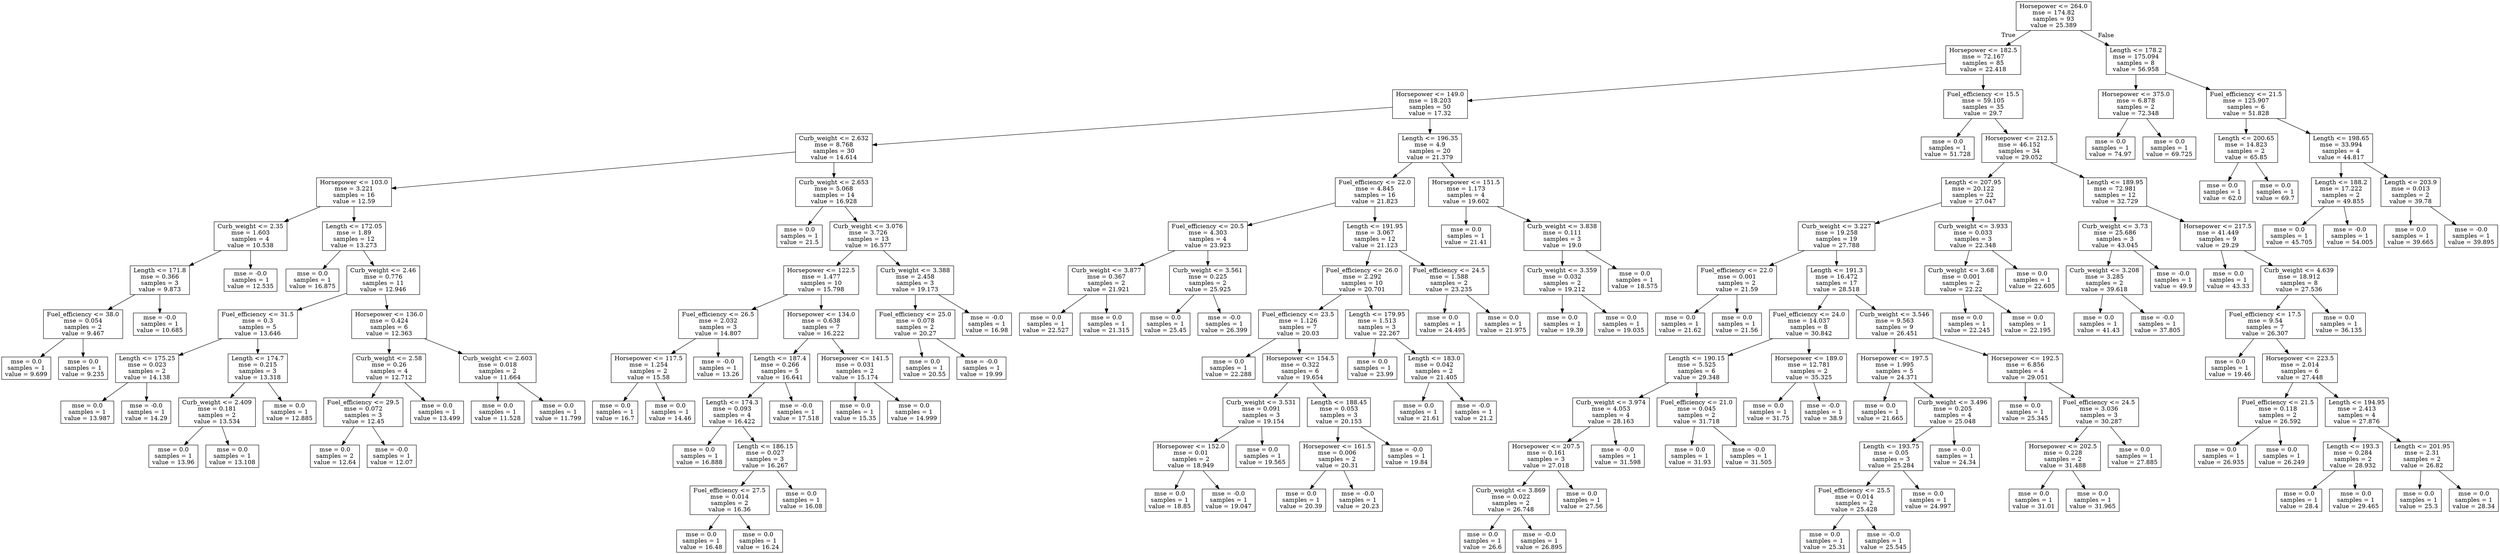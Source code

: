 digraph Tree {
node [shape=box] ;
0 [label="Horsepower <= 264.0\nmse = 174.82\nsamples = 93\nvalue = 25.389"] ;
1 [label="Horsepower <= 182.5\nmse = 72.167\nsamples = 85\nvalue = 22.418"] ;
0 -> 1 [labeldistance=2.5, labelangle=45, headlabel="True"] ;
2 [label="Horsepower <= 149.0\nmse = 18.203\nsamples = 50\nvalue = 17.32"] ;
1 -> 2 ;
3 [label="Curb_weight <= 2.632\nmse = 8.768\nsamples = 30\nvalue = 14.614"] ;
2 -> 3 ;
4 [label="Horsepower <= 103.0\nmse = 3.221\nsamples = 16\nvalue = 12.59"] ;
3 -> 4 ;
5 [label="Curb_weight <= 2.35\nmse = 1.603\nsamples = 4\nvalue = 10.538"] ;
4 -> 5 ;
6 [label="Length <= 171.8\nmse = 0.366\nsamples = 3\nvalue = 9.873"] ;
5 -> 6 ;
7 [label="Fuel_efficiency <= 38.0\nmse = 0.054\nsamples = 2\nvalue = 9.467"] ;
6 -> 7 ;
8 [label="mse = 0.0\nsamples = 1\nvalue = 9.699"] ;
7 -> 8 ;
9 [label="mse = 0.0\nsamples = 1\nvalue = 9.235"] ;
7 -> 9 ;
10 [label="mse = -0.0\nsamples = 1\nvalue = 10.685"] ;
6 -> 10 ;
11 [label="mse = -0.0\nsamples = 1\nvalue = 12.535"] ;
5 -> 11 ;
12 [label="Length <= 172.05\nmse = 1.89\nsamples = 12\nvalue = 13.273"] ;
4 -> 12 ;
13 [label="mse = 0.0\nsamples = 1\nvalue = 16.875"] ;
12 -> 13 ;
14 [label="Curb_weight <= 2.46\nmse = 0.776\nsamples = 11\nvalue = 12.946"] ;
12 -> 14 ;
15 [label="Fuel_efficiency <= 31.5\nmse = 0.3\nsamples = 5\nvalue = 13.646"] ;
14 -> 15 ;
16 [label="Length <= 175.25\nmse = 0.023\nsamples = 2\nvalue = 14.138"] ;
15 -> 16 ;
17 [label="mse = 0.0\nsamples = 1\nvalue = 13.987"] ;
16 -> 17 ;
18 [label="mse = -0.0\nsamples = 1\nvalue = 14.29"] ;
16 -> 18 ;
19 [label="Length <= 174.7\nmse = 0.215\nsamples = 3\nvalue = 13.318"] ;
15 -> 19 ;
20 [label="Curb_weight <= 2.409\nmse = 0.181\nsamples = 2\nvalue = 13.534"] ;
19 -> 20 ;
21 [label="mse = 0.0\nsamples = 1\nvalue = 13.96"] ;
20 -> 21 ;
22 [label="mse = 0.0\nsamples = 1\nvalue = 13.108"] ;
20 -> 22 ;
23 [label="mse = 0.0\nsamples = 1\nvalue = 12.885"] ;
19 -> 23 ;
24 [label="Horsepower <= 136.0\nmse = 0.424\nsamples = 6\nvalue = 12.363"] ;
14 -> 24 ;
25 [label="Curb_weight <= 2.58\nmse = 0.26\nsamples = 4\nvalue = 12.712"] ;
24 -> 25 ;
26 [label="Fuel_efficiency <= 29.5\nmse = 0.072\nsamples = 3\nvalue = 12.45"] ;
25 -> 26 ;
27 [label="mse = 0.0\nsamples = 2\nvalue = 12.64"] ;
26 -> 27 ;
28 [label="mse = -0.0\nsamples = 1\nvalue = 12.07"] ;
26 -> 28 ;
29 [label="mse = 0.0\nsamples = 1\nvalue = 13.499"] ;
25 -> 29 ;
30 [label="Curb_weight <= 2.603\nmse = 0.018\nsamples = 2\nvalue = 11.664"] ;
24 -> 30 ;
31 [label="mse = 0.0\nsamples = 1\nvalue = 11.528"] ;
30 -> 31 ;
32 [label="mse = 0.0\nsamples = 1\nvalue = 11.799"] ;
30 -> 32 ;
33 [label="Curb_weight <= 2.653\nmse = 5.068\nsamples = 14\nvalue = 16.928"] ;
3 -> 33 ;
34 [label="mse = 0.0\nsamples = 1\nvalue = 21.5"] ;
33 -> 34 ;
35 [label="Curb_weight <= 3.076\nmse = 3.726\nsamples = 13\nvalue = 16.577"] ;
33 -> 35 ;
36 [label="Horsepower <= 122.5\nmse = 1.477\nsamples = 10\nvalue = 15.798"] ;
35 -> 36 ;
37 [label="Fuel_efficiency <= 26.5\nmse = 2.032\nsamples = 3\nvalue = 14.807"] ;
36 -> 37 ;
38 [label="Horsepower <= 117.5\nmse = 1.254\nsamples = 2\nvalue = 15.58"] ;
37 -> 38 ;
39 [label="mse = 0.0\nsamples = 1\nvalue = 16.7"] ;
38 -> 39 ;
40 [label="mse = 0.0\nsamples = 1\nvalue = 14.46"] ;
38 -> 40 ;
41 [label="mse = -0.0\nsamples = 1\nvalue = 13.26"] ;
37 -> 41 ;
42 [label="Horsepower <= 134.0\nmse = 0.638\nsamples = 7\nvalue = 16.222"] ;
36 -> 42 ;
43 [label="Length <= 187.4\nmse = 0.266\nsamples = 5\nvalue = 16.641"] ;
42 -> 43 ;
44 [label="Length <= 174.3\nmse = 0.093\nsamples = 4\nvalue = 16.422"] ;
43 -> 44 ;
45 [label="mse = 0.0\nsamples = 1\nvalue = 16.888"] ;
44 -> 45 ;
46 [label="Length <= 186.15\nmse = 0.027\nsamples = 3\nvalue = 16.267"] ;
44 -> 46 ;
47 [label="Fuel_efficiency <= 27.5\nmse = 0.014\nsamples = 2\nvalue = 16.36"] ;
46 -> 47 ;
48 [label="mse = 0.0\nsamples = 1\nvalue = 16.48"] ;
47 -> 48 ;
49 [label="mse = 0.0\nsamples = 1\nvalue = 16.24"] ;
47 -> 49 ;
50 [label="mse = 0.0\nsamples = 1\nvalue = 16.08"] ;
46 -> 50 ;
51 [label="mse = -0.0\nsamples = 1\nvalue = 17.518"] ;
43 -> 51 ;
52 [label="Horsepower <= 141.5\nmse = 0.031\nsamples = 2\nvalue = 15.174"] ;
42 -> 52 ;
53 [label="mse = 0.0\nsamples = 1\nvalue = 15.35"] ;
52 -> 53 ;
54 [label="mse = 0.0\nsamples = 1\nvalue = 14.999"] ;
52 -> 54 ;
55 [label="Curb_weight <= 3.388\nmse = 2.458\nsamples = 3\nvalue = 19.173"] ;
35 -> 55 ;
56 [label="Fuel_efficiency <= 25.0\nmse = 0.078\nsamples = 2\nvalue = 20.27"] ;
55 -> 56 ;
57 [label="mse = 0.0\nsamples = 1\nvalue = 20.55"] ;
56 -> 57 ;
58 [label="mse = -0.0\nsamples = 1\nvalue = 19.99"] ;
56 -> 58 ;
59 [label="mse = -0.0\nsamples = 1\nvalue = 16.98"] ;
55 -> 59 ;
60 [label="Length <= 196.35\nmse = 4.9\nsamples = 20\nvalue = 21.379"] ;
2 -> 60 ;
61 [label="Fuel_efficiency <= 22.0\nmse = 4.845\nsamples = 16\nvalue = 21.823"] ;
60 -> 61 ;
62 [label="Fuel_efficiency <= 20.5\nmse = 4.303\nsamples = 4\nvalue = 23.923"] ;
61 -> 62 ;
63 [label="Curb_weight <= 3.877\nmse = 0.367\nsamples = 2\nvalue = 21.921"] ;
62 -> 63 ;
64 [label="mse = 0.0\nsamples = 1\nvalue = 22.527"] ;
63 -> 64 ;
65 [label="mse = 0.0\nsamples = 1\nvalue = 21.315"] ;
63 -> 65 ;
66 [label="Curb_weight <= 3.561\nmse = 0.225\nsamples = 2\nvalue = 25.925"] ;
62 -> 66 ;
67 [label="mse = 0.0\nsamples = 1\nvalue = 25.45"] ;
66 -> 67 ;
68 [label="mse = -0.0\nsamples = 1\nvalue = 26.399"] ;
66 -> 68 ;
69 [label="Length <= 191.95\nmse = 3.067\nsamples = 12\nvalue = 21.123"] ;
61 -> 69 ;
70 [label="Fuel_efficiency <= 26.0\nmse = 2.292\nsamples = 10\nvalue = 20.701"] ;
69 -> 70 ;
71 [label="Fuel_efficiency <= 23.5\nmse = 1.126\nsamples = 7\nvalue = 20.03"] ;
70 -> 71 ;
72 [label="mse = 0.0\nsamples = 1\nvalue = 22.288"] ;
71 -> 72 ;
73 [label="Horsepower <= 154.5\nmse = 0.322\nsamples = 6\nvalue = 19.654"] ;
71 -> 73 ;
74 [label="Curb_weight <= 3.531\nmse = 0.091\nsamples = 3\nvalue = 19.154"] ;
73 -> 74 ;
75 [label="Horsepower <= 152.0\nmse = 0.01\nsamples = 2\nvalue = 18.949"] ;
74 -> 75 ;
76 [label="mse = 0.0\nsamples = 1\nvalue = 18.85"] ;
75 -> 76 ;
77 [label="mse = -0.0\nsamples = 1\nvalue = 19.047"] ;
75 -> 77 ;
78 [label="mse = 0.0\nsamples = 1\nvalue = 19.565"] ;
74 -> 78 ;
79 [label="Length <= 188.45\nmse = 0.053\nsamples = 3\nvalue = 20.153"] ;
73 -> 79 ;
80 [label="Horsepower <= 161.5\nmse = 0.006\nsamples = 2\nvalue = 20.31"] ;
79 -> 80 ;
81 [label="mse = 0.0\nsamples = 1\nvalue = 20.39"] ;
80 -> 81 ;
82 [label="mse = -0.0\nsamples = 1\nvalue = 20.23"] ;
80 -> 82 ;
83 [label="mse = -0.0\nsamples = 1\nvalue = 19.84"] ;
79 -> 83 ;
84 [label="Length <= 179.95\nmse = 1.513\nsamples = 3\nvalue = 22.267"] ;
70 -> 84 ;
85 [label="mse = 0.0\nsamples = 1\nvalue = 23.99"] ;
84 -> 85 ;
86 [label="Length <= 183.0\nmse = 0.042\nsamples = 2\nvalue = 21.405"] ;
84 -> 86 ;
87 [label="mse = 0.0\nsamples = 1\nvalue = 21.61"] ;
86 -> 87 ;
88 [label="mse = -0.0\nsamples = 1\nvalue = 21.2"] ;
86 -> 88 ;
89 [label="Fuel_efficiency <= 24.5\nmse = 1.588\nsamples = 2\nvalue = 23.235"] ;
69 -> 89 ;
90 [label="mse = 0.0\nsamples = 1\nvalue = 24.495"] ;
89 -> 90 ;
91 [label="mse = 0.0\nsamples = 1\nvalue = 21.975"] ;
89 -> 91 ;
92 [label="Horsepower <= 151.5\nmse = 1.173\nsamples = 4\nvalue = 19.602"] ;
60 -> 92 ;
93 [label="mse = 0.0\nsamples = 1\nvalue = 21.41"] ;
92 -> 93 ;
94 [label="Curb_weight <= 3.838\nmse = 0.111\nsamples = 3\nvalue = 19.0"] ;
92 -> 94 ;
95 [label="Curb_weight <= 3.359\nmse = 0.032\nsamples = 2\nvalue = 19.212"] ;
94 -> 95 ;
96 [label="mse = 0.0\nsamples = 1\nvalue = 19.39"] ;
95 -> 96 ;
97 [label="mse = 0.0\nsamples = 1\nvalue = 19.035"] ;
95 -> 97 ;
98 [label="mse = 0.0\nsamples = 1\nvalue = 18.575"] ;
94 -> 98 ;
99 [label="Fuel_efficiency <= 15.5\nmse = 59.105\nsamples = 35\nvalue = 29.7"] ;
1 -> 99 ;
100 [label="mse = 0.0\nsamples = 1\nvalue = 51.728"] ;
99 -> 100 ;
101 [label="Horsepower <= 212.5\nmse = 46.152\nsamples = 34\nvalue = 29.052"] ;
99 -> 101 ;
102 [label="Length <= 207.95\nmse = 20.122\nsamples = 22\nvalue = 27.047"] ;
101 -> 102 ;
103 [label="Curb_weight <= 3.227\nmse = 19.258\nsamples = 19\nvalue = 27.788"] ;
102 -> 103 ;
104 [label="Fuel_efficiency <= 22.0\nmse = 0.001\nsamples = 2\nvalue = 21.59"] ;
103 -> 104 ;
105 [label="mse = 0.0\nsamples = 1\nvalue = 21.62"] ;
104 -> 105 ;
106 [label="mse = 0.0\nsamples = 1\nvalue = 21.56"] ;
104 -> 106 ;
107 [label="Length <= 191.3\nmse = 16.472\nsamples = 17\nvalue = 28.518"] ;
103 -> 107 ;
108 [label="Fuel_efficiency <= 24.0\nmse = 14.037\nsamples = 8\nvalue = 30.842"] ;
107 -> 108 ;
109 [label="Length <= 190.15\nmse = 5.525\nsamples = 6\nvalue = 29.348"] ;
108 -> 109 ;
110 [label="Curb_weight <= 3.974\nmse = 4.053\nsamples = 4\nvalue = 28.163"] ;
109 -> 110 ;
111 [label="Horsepower <= 207.5\nmse = 0.161\nsamples = 3\nvalue = 27.018"] ;
110 -> 111 ;
112 [label="Curb_weight <= 3.869\nmse = 0.022\nsamples = 2\nvalue = 26.748"] ;
111 -> 112 ;
113 [label="mse = 0.0\nsamples = 1\nvalue = 26.6"] ;
112 -> 113 ;
114 [label="mse = -0.0\nsamples = 1\nvalue = 26.895"] ;
112 -> 114 ;
115 [label="mse = 0.0\nsamples = 1\nvalue = 27.56"] ;
111 -> 115 ;
116 [label="mse = -0.0\nsamples = 1\nvalue = 31.598"] ;
110 -> 116 ;
117 [label="Fuel_efficiency <= 21.0\nmse = 0.045\nsamples = 2\nvalue = 31.718"] ;
109 -> 117 ;
118 [label="mse = 0.0\nsamples = 1\nvalue = 31.93"] ;
117 -> 118 ;
119 [label="mse = -0.0\nsamples = 1\nvalue = 31.505"] ;
117 -> 119 ;
120 [label="Horsepower <= 189.0\nmse = 12.781\nsamples = 2\nvalue = 35.325"] ;
108 -> 120 ;
121 [label="mse = 0.0\nsamples = 1\nvalue = 31.75"] ;
120 -> 121 ;
122 [label="mse = -0.0\nsamples = 1\nvalue = 38.9"] ;
120 -> 122 ;
123 [label="Curb_weight <= 3.546\nmse = 9.563\nsamples = 9\nvalue = 26.451"] ;
107 -> 123 ;
124 [label="Horsepower <= 197.5\nmse = 1.995\nsamples = 5\nvalue = 24.371"] ;
123 -> 124 ;
125 [label="mse = 0.0\nsamples = 1\nvalue = 21.665"] ;
124 -> 125 ;
126 [label="Curb_weight <= 3.496\nmse = 0.205\nsamples = 4\nvalue = 25.048"] ;
124 -> 126 ;
127 [label="Length <= 193.75\nmse = 0.05\nsamples = 3\nvalue = 25.284"] ;
126 -> 127 ;
128 [label="Fuel_efficiency <= 25.5\nmse = 0.014\nsamples = 2\nvalue = 25.428"] ;
127 -> 128 ;
129 [label="mse = 0.0\nsamples = 1\nvalue = 25.31"] ;
128 -> 129 ;
130 [label="mse = -0.0\nsamples = 1\nvalue = 25.545"] ;
128 -> 130 ;
131 [label="mse = 0.0\nsamples = 1\nvalue = 24.997"] ;
127 -> 131 ;
132 [label="mse = -0.0\nsamples = 1\nvalue = 24.34"] ;
126 -> 132 ;
133 [label="Horsepower <= 192.5\nmse = 6.856\nsamples = 4\nvalue = 29.051"] ;
123 -> 133 ;
134 [label="mse = 0.0\nsamples = 1\nvalue = 25.345"] ;
133 -> 134 ;
135 [label="Fuel_efficiency <= 24.5\nmse = 3.036\nsamples = 3\nvalue = 30.287"] ;
133 -> 135 ;
136 [label="Horsepower <= 202.5\nmse = 0.228\nsamples = 2\nvalue = 31.488"] ;
135 -> 136 ;
137 [label="mse = 0.0\nsamples = 1\nvalue = 31.01"] ;
136 -> 137 ;
138 [label="mse = 0.0\nsamples = 1\nvalue = 31.965"] ;
136 -> 138 ;
139 [label="mse = 0.0\nsamples = 1\nvalue = 27.885"] ;
135 -> 139 ;
140 [label="Curb_weight <= 3.933\nmse = 0.033\nsamples = 3\nvalue = 22.348"] ;
102 -> 140 ;
141 [label="Curb_weight <= 3.68\nmse = 0.001\nsamples = 2\nvalue = 22.22"] ;
140 -> 141 ;
142 [label="mse = 0.0\nsamples = 1\nvalue = 22.245"] ;
141 -> 142 ;
143 [label="mse = 0.0\nsamples = 1\nvalue = 22.195"] ;
141 -> 143 ;
144 [label="mse = 0.0\nsamples = 1\nvalue = 22.605"] ;
140 -> 144 ;
145 [label="Length <= 189.95\nmse = 72.981\nsamples = 12\nvalue = 32.729"] ;
101 -> 145 ;
146 [label="Curb_weight <= 3.73\nmse = 25.686\nsamples = 3\nvalue = 43.045"] ;
145 -> 146 ;
147 [label="Curb_weight <= 3.208\nmse = 3.285\nsamples = 2\nvalue = 39.618"] ;
146 -> 147 ;
148 [label="mse = 0.0\nsamples = 1\nvalue = 41.43"] ;
147 -> 148 ;
149 [label="mse = -0.0\nsamples = 1\nvalue = 37.805"] ;
147 -> 149 ;
150 [label="mse = -0.0\nsamples = 1\nvalue = 49.9"] ;
146 -> 150 ;
151 [label="Horsepower <= 217.5\nmse = 41.449\nsamples = 9\nvalue = 29.29"] ;
145 -> 151 ;
152 [label="mse = 0.0\nsamples = 1\nvalue = 43.33"] ;
151 -> 152 ;
153 [label="Curb_weight <= 4.639\nmse = 18.912\nsamples = 8\nvalue = 27.536"] ;
151 -> 153 ;
154 [label="Fuel_efficiency <= 17.5\nmse = 9.54\nsamples = 7\nvalue = 26.307"] ;
153 -> 154 ;
155 [label="mse = 0.0\nsamples = 1\nvalue = 19.46"] ;
154 -> 155 ;
156 [label="Horsepower <= 223.5\nmse = 2.014\nsamples = 6\nvalue = 27.448"] ;
154 -> 156 ;
157 [label="Fuel_efficiency <= 21.5\nmse = 0.118\nsamples = 2\nvalue = 26.592"] ;
156 -> 157 ;
158 [label="mse = 0.0\nsamples = 1\nvalue = 26.935"] ;
157 -> 158 ;
159 [label="mse = 0.0\nsamples = 1\nvalue = 26.249"] ;
157 -> 159 ;
160 [label="Length <= 194.95\nmse = 2.413\nsamples = 4\nvalue = 27.876"] ;
156 -> 160 ;
161 [label="Length <= 193.3\nmse = 0.284\nsamples = 2\nvalue = 28.932"] ;
160 -> 161 ;
162 [label="mse = 0.0\nsamples = 1\nvalue = 28.4"] ;
161 -> 162 ;
163 [label="mse = 0.0\nsamples = 1\nvalue = 29.465"] ;
161 -> 163 ;
164 [label="Length <= 201.95\nmse = 2.31\nsamples = 2\nvalue = 26.82"] ;
160 -> 164 ;
165 [label="mse = 0.0\nsamples = 1\nvalue = 25.3"] ;
164 -> 165 ;
166 [label="mse = 0.0\nsamples = 1\nvalue = 28.34"] ;
164 -> 166 ;
167 [label="mse = 0.0\nsamples = 1\nvalue = 36.135"] ;
153 -> 167 ;
168 [label="Length <= 178.2\nmse = 175.094\nsamples = 8\nvalue = 56.958"] ;
0 -> 168 [labeldistance=2.5, labelangle=-45, headlabel="False"] ;
169 [label="Horsepower <= 375.0\nmse = 6.878\nsamples = 2\nvalue = 72.348"] ;
168 -> 169 ;
170 [label="mse = 0.0\nsamples = 1\nvalue = 74.97"] ;
169 -> 170 ;
171 [label="mse = 0.0\nsamples = 1\nvalue = 69.725"] ;
169 -> 171 ;
172 [label="Fuel_efficiency <= 21.5\nmse = 125.907\nsamples = 6\nvalue = 51.828"] ;
168 -> 172 ;
173 [label="Length <= 200.65\nmse = 14.823\nsamples = 2\nvalue = 65.85"] ;
172 -> 173 ;
174 [label="mse = 0.0\nsamples = 1\nvalue = 62.0"] ;
173 -> 174 ;
175 [label="mse = 0.0\nsamples = 1\nvalue = 69.7"] ;
173 -> 175 ;
176 [label="Length <= 198.65\nmse = 33.994\nsamples = 4\nvalue = 44.817"] ;
172 -> 176 ;
177 [label="Length <= 188.2\nmse = 17.222\nsamples = 2\nvalue = 49.855"] ;
176 -> 177 ;
178 [label="mse = 0.0\nsamples = 1\nvalue = 45.705"] ;
177 -> 178 ;
179 [label="mse = -0.0\nsamples = 1\nvalue = 54.005"] ;
177 -> 179 ;
180 [label="Length <= 203.9\nmse = 0.013\nsamples = 2\nvalue = 39.78"] ;
176 -> 180 ;
181 [label="mse = 0.0\nsamples = 1\nvalue = 39.665"] ;
180 -> 181 ;
182 [label="mse = -0.0\nsamples = 1\nvalue = 39.895"] ;
180 -> 182 ;
}